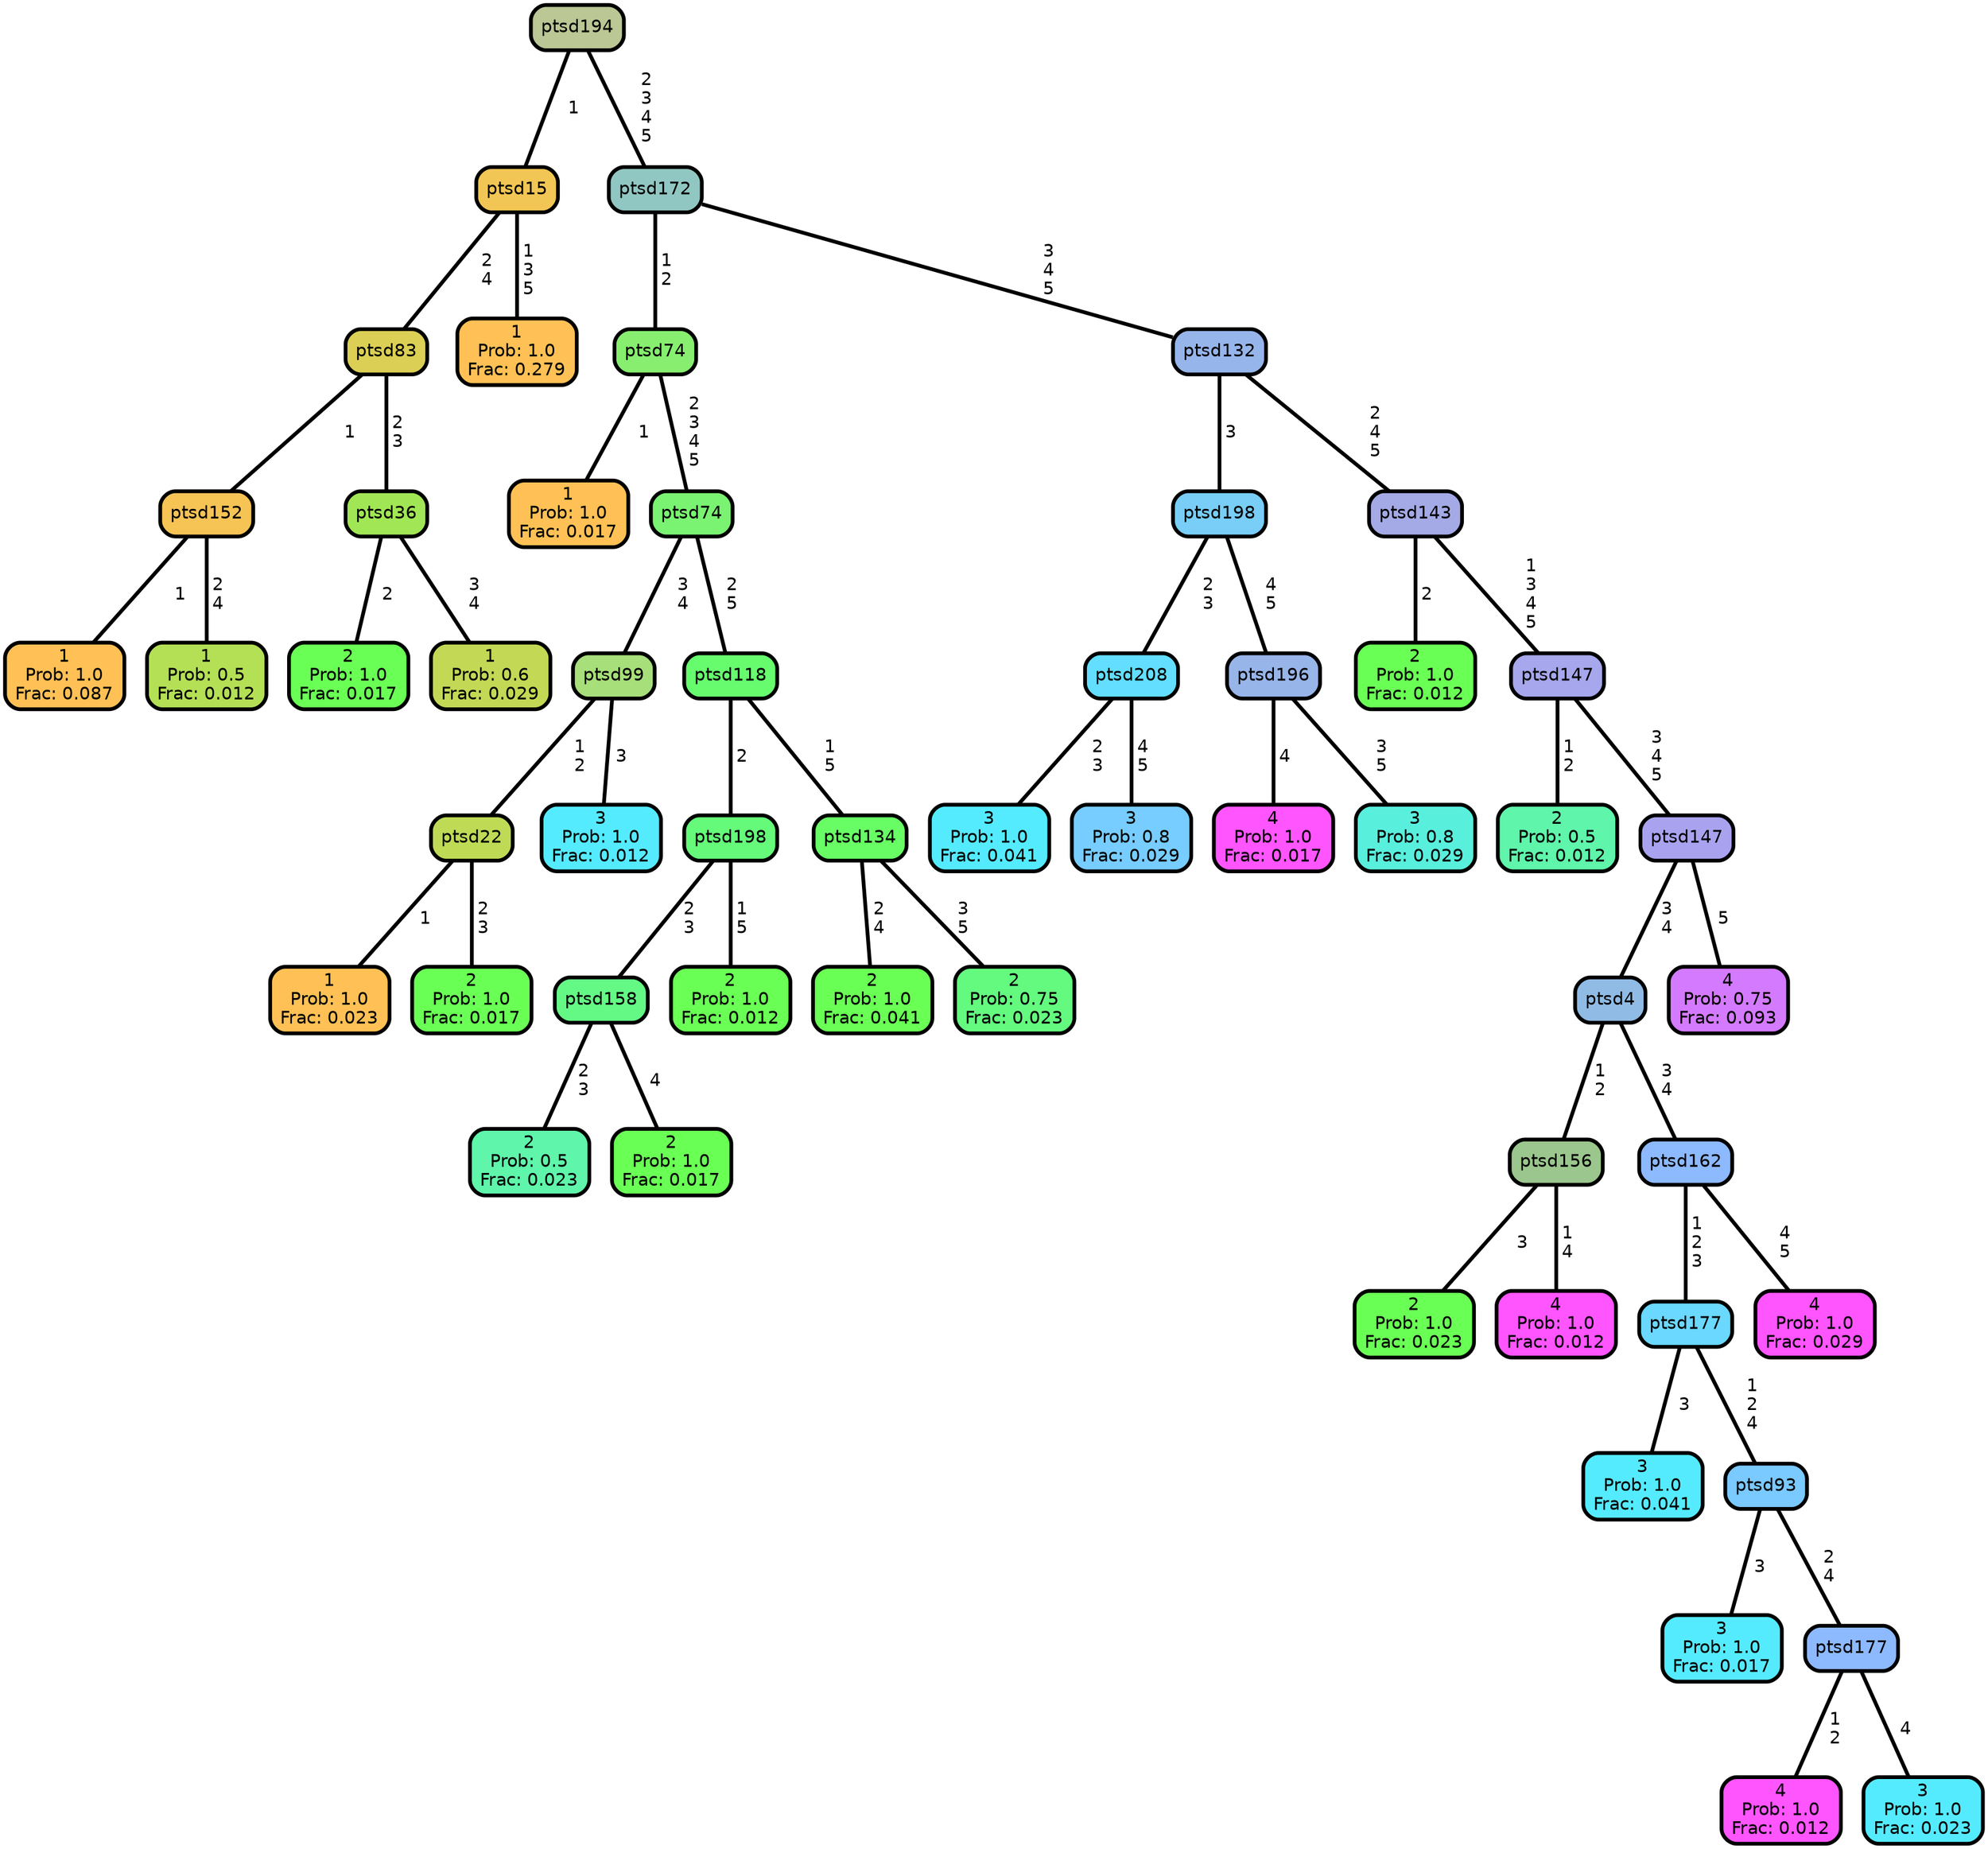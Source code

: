 graph Tree {
node [shape=box, style="filled, rounded",color="black",penwidth="3",fontcolor="black",                 fontname=helvetica] ;
graph [ranksep="0 equally", splines=straight,                 bgcolor=transparent, dpi=200] ;
edge [fontname=helvetica, color=black] ;
0 [label="1
Prob: 1.0
Frac: 0.087", fillcolor="#ffc155"] ;
1 [label="ptsd152", fillcolor="#f6c455"] ;
2 [label="1
Prob: 0.5
Frac: 0.012", fillcolor="#b4e055"] ;
3 [label="ptsd83", fillcolor="#dbcf55"] ;
4 [label="2
Prob: 1.0
Frac: 0.017", fillcolor="#6aff55"] ;
5 [label="ptsd36", fillcolor="#a1e755"] ;
6 [label="1
Prob: 0.6
Frac: 0.029", fillcolor="#c3d955"] ;
7 [label="ptsd15", fillcolor="#f2c655"] ;
8 [label="1
Prob: 1.0
Frac: 0.279", fillcolor="#ffc155"] ;
9 [label="ptsd194", fillcolor="#bbc794"] ;
10 [label="1
Prob: 1.0
Frac: 0.017", fillcolor="#ffc155"] ;
11 [label="ptsd74", fillcolor="#87ee6f"] ;
12 [label="1
Prob: 1.0
Frac: 0.023", fillcolor="#ffc155"] ;
13 [label="ptsd22", fillcolor="#bfdb55"] ;
14 [label="2
Prob: 1.0
Frac: 0.017", fillcolor="#6aff55"] ;
15 [label="ptsd99", fillcolor="#a7df7a"] ;
16 [label="3
Prob: 1.0
Frac: 0.012", fillcolor="#55ebff"] ;
17 [label="ptsd74", fillcolor="#7af372"] ;
18 [label="2
Prob: 0.5
Frac: 0.023", fillcolor="#5ff5aa"] ;
19 [label="ptsd158", fillcolor="#64f985"] ;
20 [label="2
Prob: 1.0
Frac: 0.017", fillcolor="#6aff55"] ;
21 [label="ptsd198", fillcolor="#65fa7a"] ;
22 [label="2
Prob: 1.0
Frac: 0.012", fillcolor="#6aff55"] ;
23 [label="ptsd118", fillcolor="#66fc6e"] ;
24 [label="2
Prob: 1.0
Frac: 0.041", fillcolor="#6aff55"] ;
25 [label="ptsd134", fillcolor="#68fd64"] ;
26 [label="2
Prob: 0.75
Frac: 0.023", fillcolor="#64fa7f"] ;
27 [label="ptsd172", fillcolor="#91c7c2"] ;
28 [label="3
Prob: 1.0
Frac: 0.041", fillcolor="#55ebff"] ;
29 [label="ptsd208", fillcolor="#63deff"] ;
30 [label="3
Prob: 0.8
Frac: 0.029", fillcolor="#77cdff"] ;
31 [label="ptsd198", fillcolor="#78cef6"] ;
32 [label="4
Prob: 1.0
Frac: 0.017", fillcolor="#ff55ff"] ;
33 [label="ptsd196", fillcolor="#97b5e9"] ;
34 [label="3
Prob: 0.8
Frac: 0.029", fillcolor="#59efdd"] ;
35 [label="ptsd132", fillcolor="#96b5ea"] ;
36 [label="2
Prob: 1.0
Frac: 0.012", fillcolor="#6aff55"] ;
37 [label="ptsd143", fillcolor="#a4aae5"] ;
38 [label="2
Prob: 0.5
Frac: 0.012", fillcolor="#5ff5aa"] ;
39 [label="ptsd147", fillcolor="#a6a7ec"] ;
40 [label="2
Prob: 1.0
Frac: 0.023", fillcolor="#6aff55"] ;
41 [label="ptsd156", fillcolor="#9bc68d"] ;
42 [label="4
Prob: 1.0
Frac: 0.012", fillcolor="#ff55ff"] ;
43 [label="ptsd4", fillcolor="#90bbe5"] ;
44 [label="3
Prob: 1.0
Frac: 0.041", fillcolor="#55ebff"] ;
45 [label="ptsd177", fillcolor="#6ad8ff"] ;
46 [label="3
Prob: 1.0
Frac: 0.017", fillcolor="#55ebff"] ;
47 [label="ptsd93", fillcolor="#7ac9ff"] ;
48 [label="4
Prob: 1.0
Frac: 0.012", fillcolor="#ff55ff"] ;
49 [label="ptsd177", fillcolor="#8db9ff"] ;
50 [label="3
Prob: 1.0
Frac: 0.023", fillcolor="#55ebff"] ;
51 [label="ptsd162", fillcolor="#8db9ff"] ;
52 [label="4
Prob: 1.0
Frac: 0.029", fillcolor="#ff55ff"] ;
53 [label="ptsd147", fillcolor="#a9a3ef"] ;
54 [label="4
Prob: 0.75
Frac: 0.093", fillcolor="#d47aff"] ;
1 -- 0 [label=" 1",penwidth=3] ;
1 -- 2 [label=" 2\n 4",penwidth=3] ;
3 -- 1 [label=" 1",penwidth=3] ;
3 -- 5 [label=" 2\n 3",penwidth=3] ;
5 -- 4 [label=" 2",penwidth=3] ;
5 -- 6 [label=" 3\n 4",penwidth=3] ;
7 -- 3 [label=" 2\n 4",penwidth=3] ;
7 -- 8 [label=" 1\n 3\n 5",penwidth=3] ;
9 -- 7 [label=" 1",penwidth=3] ;
9 -- 27 [label=" 2\n 3\n 4\n 5",penwidth=3] ;
11 -- 10 [label=" 1",penwidth=3] ;
11 -- 17 [label=" 2\n 3\n 4\n 5",penwidth=3] ;
13 -- 12 [label=" 1",penwidth=3] ;
13 -- 14 [label=" 2\n 3",penwidth=3] ;
15 -- 13 [label=" 1\n 2",penwidth=3] ;
15 -- 16 [label=" 3",penwidth=3] ;
17 -- 15 [label=" 3\n 4",penwidth=3] ;
17 -- 23 [label=" 2\n 5",penwidth=3] ;
19 -- 18 [label=" 2\n 3",penwidth=3] ;
19 -- 20 [label=" 4",penwidth=3] ;
21 -- 19 [label=" 2\n 3",penwidth=3] ;
21 -- 22 [label=" 1\n 5",penwidth=3] ;
23 -- 21 [label=" 2",penwidth=3] ;
23 -- 25 [label=" 1\n 5",penwidth=3] ;
25 -- 24 [label=" 2\n 4",penwidth=3] ;
25 -- 26 [label=" 3\n 5",penwidth=3] ;
27 -- 11 [label=" 1\n 2",penwidth=3] ;
27 -- 35 [label=" 3\n 4\n 5",penwidth=3] ;
29 -- 28 [label=" 2\n 3",penwidth=3] ;
29 -- 30 [label=" 4\n 5",penwidth=3] ;
31 -- 29 [label=" 2\n 3",penwidth=3] ;
31 -- 33 [label=" 4\n 5",penwidth=3] ;
33 -- 32 [label=" 4",penwidth=3] ;
33 -- 34 [label=" 3\n 5",penwidth=3] ;
35 -- 31 [label=" 3",penwidth=3] ;
35 -- 37 [label=" 2\n 4\n 5",penwidth=3] ;
37 -- 36 [label=" 2",penwidth=3] ;
37 -- 39 [label=" 1\n 3\n 4\n 5",penwidth=3] ;
39 -- 38 [label=" 1\n 2",penwidth=3] ;
39 -- 53 [label=" 3\n 4\n 5",penwidth=3] ;
41 -- 40 [label=" 3",penwidth=3] ;
41 -- 42 [label=" 1\n 4",penwidth=3] ;
43 -- 41 [label=" 1\n 2",penwidth=3] ;
43 -- 51 [label=" 3\n 4",penwidth=3] ;
45 -- 44 [label=" 3",penwidth=3] ;
45 -- 47 [label=" 1\n 2\n 4",penwidth=3] ;
47 -- 46 [label=" 3",penwidth=3] ;
47 -- 49 [label=" 2\n 4",penwidth=3] ;
49 -- 48 [label=" 1\n 2",penwidth=3] ;
49 -- 50 [label=" 4",penwidth=3] ;
51 -- 45 [label=" 1\n 2\n 3",penwidth=3] ;
51 -- 52 [label=" 4\n 5",penwidth=3] ;
53 -- 43 [label=" 3\n 4",penwidth=3] ;
53 -- 54 [label=" 5",penwidth=3] ;
{rank = same;}}